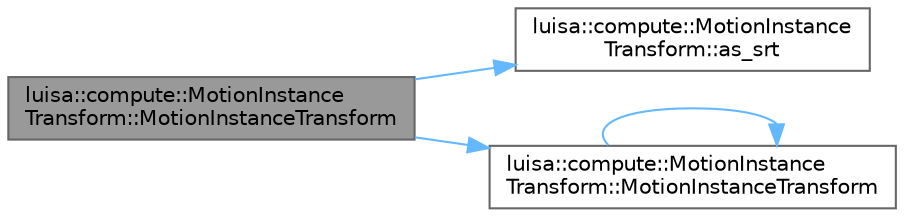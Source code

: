 digraph "luisa::compute::MotionInstanceTransform::MotionInstanceTransform"
{
 // LATEX_PDF_SIZE
  bgcolor="transparent";
  edge [fontname=Helvetica,fontsize=10,labelfontname=Helvetica,labelfontsize=10];
  node [fontname=Helvetica,fontsize=10,shape=box,height=0.2,width=0.4];
  rankdir="LR";
  Node1 [id="Node000001",label="luisa::compute::MotionInstance\lTransform::MotionInstanceTransform",height=0.2,width=0.4,color="gray40", fillcolor="grey60", style="filled", fontcolor="black",tooltip=" "];
  Node1 -> Node2 [id="edge1_Node000001_Node000002",color="steelblue1",style="solid",tooltip=" "];
  Node2 [id="Node000002",label="luisa::compute::MotionInstance\lTransform::as_srt",height=0.2,width=0.4,color="grey40", fillcolor="white", style="filled",URL="$structluisa_1_1compute_1_1_motion_instance_transform.html#a12bd7ea4ec4ec5fd33c3e4c951289d6e",tooltip=" "];
  Node1 -> Node3 [id="edge2_Node000001_Node000003",color="steelblue1",style="solid",tooltip=" "];
  Node3 [id="Node000003",label="luisa::compute::MotionInstance\lTransform::MotionInstanceTransform",height=0.2,width=0.4,color="grey40", fillcolor="white", style="filled",URL="$structluisa_1_1compute_1_1_motion_instance_transform.html#ab35831a9b7ff54431a1d1b6ecc15504b",tooltip=" "];
  Node3 -> Node3 [id="edge3_Node000003_Node000003",color="steelblue1",style="solid",tooltip=" "];
}
